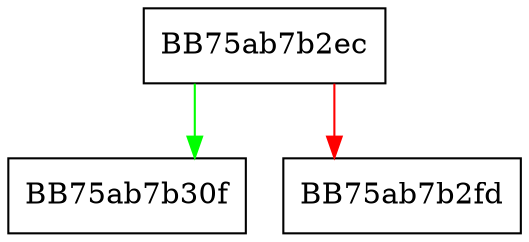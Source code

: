 digraph push_back {
  node [shape="box"];
  graph [splines=ortho];
  BB75ab7b2ec -> BB75ab7b30f [color="green"];
  BB75ab7b2ec -> BB75ab7b2fd [color="red"];
}